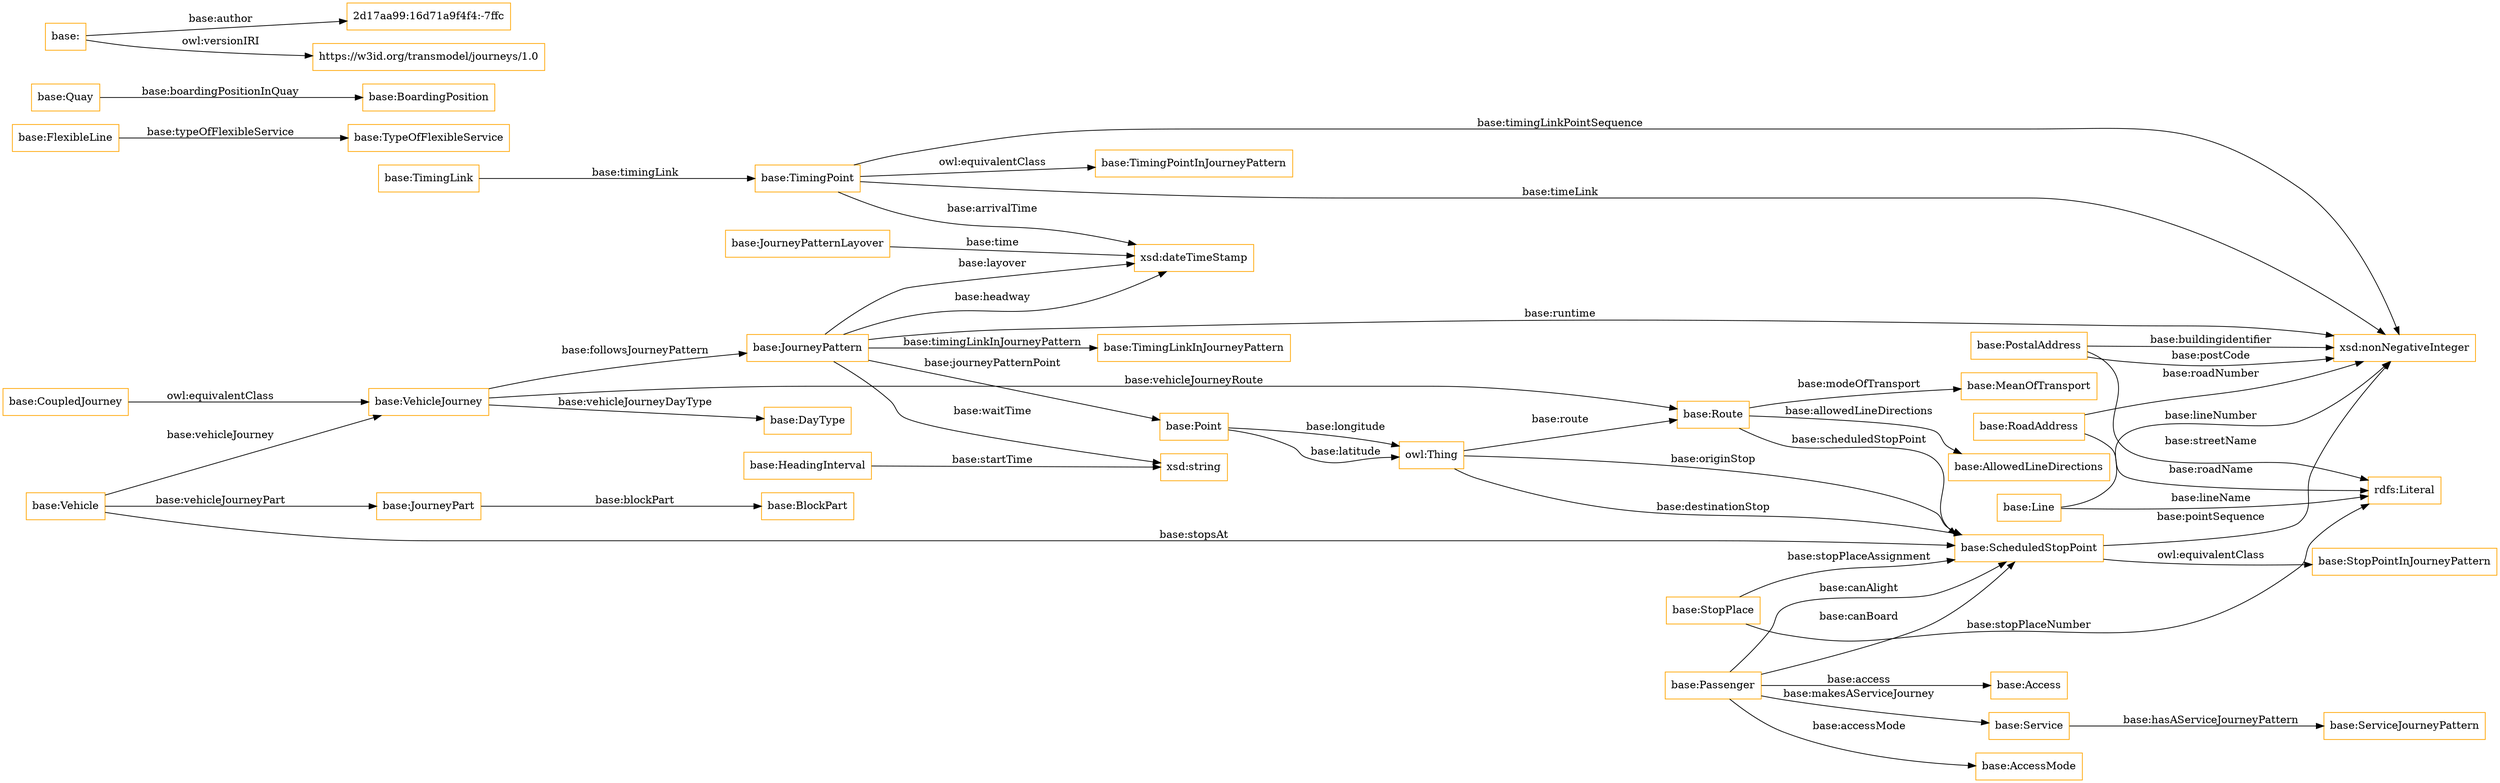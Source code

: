 digraph ar2dtool_diagram { 
rankdir=LR;
size="1501"
node [shape = rectangle, color="orange"]; "base:JourneyPatternLayover" "base:PostalAddress" "base:HeadingInterval" "base:MeanOfTransport" "base:JourneyPart" "base:TypeOfFlexibleService" "base:Point" "base:TimingPointInJourneyPattern" "base:VehicleJourney" "base:StopPointInJourneyPattern" "base:BoardingPosition" "base:FlexibleLine" "base:TimingPoint" "base:DayType" "base:JourneyPattern" "base:Route" "base:Quay" "base:ServiceJourneyPattern" "base:AllowedLineDirections" "base:AccessMode" "base:TimingLink" "base:Access" "base:Vehicle" "base:ScheduledStopPoint" "base:StopPlace" "base:TimingLinkInJourneyPattern" "base:BlockPart" "base:Line" "base:Passenger" "base:CoupledJourney" "base:Service" "base:RoadAddress" ; /*classes style*/
	"base:ScheduledStopPoint" -> "base:StopPointInJourneyPattern" [ label = "owl:equivalentClass" ];
	"base:TimingPoint" -> "base:TimingPointInJourneyPattern" [ label = "owl:equivalentClass" ];
	"base:" -> "2d17aa99:16d71a9f4f4:-7ffc" [ label = "base:author" ];
	"base:" -> "https://w3id.org/transmodel/journeys/1.0" [ label = "owl:versionIRI" ];
	"base:CoupledJourney" -> "base:VehicleJourney" [ label = "owl:equivalentClass" ];
	"base:StopPlace" -> "rdfs:Literal" [ label = "base:stopPlaceNumber" ];
	"base:Passenger" -> "base:AccessMode" [ label = "base:accessMode" ];
	"base:Passenger" -> "base:ScheduledStopPoint" [ label = "base:canAlight" ];
	"base:Line" -> "xsd:nonNegativeInteger" [ label = "base:lineNumber" ];
	"base:TimingLink" -> "base:TimingPoint" [ label = "base:timingLink" ];
	"base:Point" -> "owl:Thing" [ label = "base:longitude" ];
	"base:Passenger" -> "base:ScheduledStopPoint" [ label = "base:canBoard" ];
	"base:JourneyPattern" -> "xsd:dateTimeStamp" [ label = "base:layover" ];
	"base:VehicleJourney" -> "base:JourneyPattern" [ label = "base:followsJourneyPattern" ];
	"base:Line" -> "rdfs:Literal" [ label = "base:lineName" ];
	"base:PostalAddress" -> "rdfs:Literal" [ label = "base:streetName" ];
	"base:RoadAddress" -> "rdfs:Literal" [ label = "base:roadName" ];
	"base:VehicleJourney" -> "base:Route" [ label = "base:vehicleJourneyRoute" ];
	"base:Passenger" -> "base:Service" [ label = "base:makesAServiceJourney" ];
	"owl:Thing" -> "base:Route" [ label = "base:route" ];
	"base:Point" -> "owl:Thing" [ label = "base:latitude" ];
	"owl:Thing" -> "base:ScheduledStopPoint" [ label = "base:destinationStop" ];
	"base:JourneyPattern" -> "xsd:nonNegativeInteger" [ label = "base:runtime" ];
	"base:TimingPoint" -> "xsd:dateTimeStamp" [ label = "base:arrivalTime" ];
	"base:Passenger" -> "base:Access" [ label = "base:access" ];
	"base:Vehicle" -> "base:VehicleJourney" [ label = "base:vehicleJourney" ];
	"base:Vehicle" -> "base:JourneyPart" [ label = "base:vehicleJourneyPart" ];
	"base:PostalAddress" -> "xsd:nonNegativeInteger" [ label = "base:buildingidentifier" ];
	"base:JourneyPatternLayover" -> "xsd:dateTimeStamp" [ label = "base:time" ];
	"owl:Thing" -> "base:ScheduledStopPoint" [ label = "base:originStop" ];
	"base:JourneyPart" -> "base:BlockPart" [ label = "base:blockPart" ];
	"base:StopPlace" -> "base:ScheduledStopPoint" [ label = "base:stopPlaceAssignment" ];
	"base:JourneyPattern" -> "base:Point" [ label = "base:journeyPatternPoint" ];
	"base:Route" -> "base:MeanOfTransport" [ label = "base:modeOfTransport" ];
	"base:VehicleJourney" -> "base:DayType" [ label = "base:vehicleJourneyDayType" ];
	"base:TimingPoint" -> "xsd:nonNegativeInteger" [ label = "base:timingLinkPointSequence" ];
	"base:ScheduledStopPoint" -> "xsd:nonNegativeInteger" [ label = "base:pointSequence" ];
	"base:Route" -> "base:AllowedLineDirections" [ label = "base:allowedLineDirections" ];
	"base:Quay" -> "base:BoardingPosition" [ label = "base:boardingPositionInQuay" ];
	"base:Route" -> "base:ScheduledStopPoint" [ label = "base:scheduledStopPoint" ];
	"base:TimingPoint" -> "xsd:nonNegativeInteger" [ label = "base:timeLink" ];
	"base:RoadAddress" -> "xsd:nonNegativeInteger" [ label = "base:roadNumber" ];
	"base:JourneyPattern" -> "base:TimingLinkInJourneyPattern" [ label = "base:timingLinkInJourneyPattern" ];
	"base:JourneyPattern" -> "xsd:string" [ label = "base:waitTime" ];
	"base:Service" -> "base:ServiceJourneyPattern" [ label = "base:hasAServiceJourneyPattern" ];
	"base:JourneyPattern" -> "xsd:dateTimeStamp" [ label = "base:headway" ];
	"base:HeadingInterval" -> "xsd:string" [ label = "base:startTime" ];
	"base:Vehicle" -> "base:ScheduledStopPoint" [ label = "base:stopsAt" ];
	"base:FlexibleLine" -> "base:TypeOfFlexibleService" [ label = "base:typeOfFlexibleService" ];
	"base:PostalAddress" -> "xsd:nonNegativeInteger" [ label = "base:postCode" ];

}
